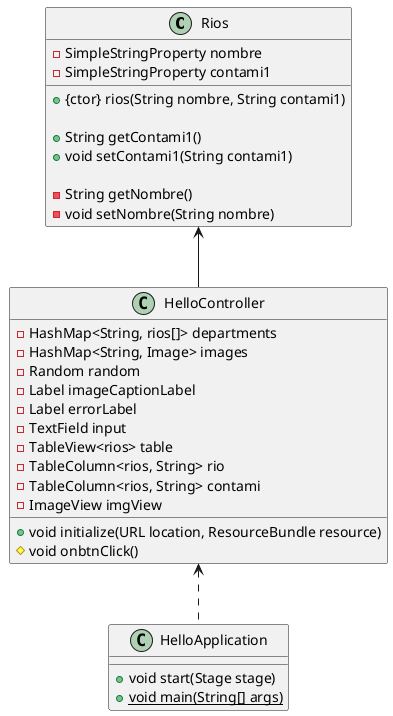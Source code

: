 @startuml Class Diagram

class Rios {
    - SimpleStringProperty nombre
    - SimpleStringProperty contami1

    + {ctor} rios(String nombre, String contami1)

    + String getContami1()
    + void setContami1(String contami1)

    - String getNombre()
    - void setNombre(String nombre)
}

class HelloController {
    - HashMap<String, rios[]> departments
    - HashMap<String, Image> images
    - Random random
    - Label imageCaptionLabel
    - Label errorLabel
    - TextField input
    - TableView<rios> table
    - TableColumn<rios, String> rio
    - TableColumn<rios, String> contami
    - ImageView imgView

    + void initialize(URL location, ResourceBundle resource)
    # void onbtnClick()
}

class HelloApplication {
    + void start(Stage stage)
    + {static} void main(String[] args)
}

Rios <-- HelloController
HelloController <.. HelloApplication

@enduml